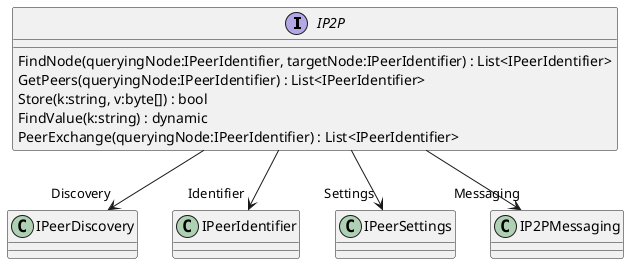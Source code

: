 @startuml
interface IP2P {
    FindNode(queryingNode:IPeerIdentifier, targetNode:IPeerIdentifier) : List<IPeerIdentifier>
    GetPeers(queryingNode:IPeerIdentifier) : List<IPeerIdentifier>
    Store(k:string, v:byte[]) : bool
    FindValue(k:string) : dynamic
    PeerExchange(queryingNode:IPeerIdentifier) : List<IPeerIdentifier>
}
IP2P --> "Discovery" IPeerDiscovery
IP2P --> "Identifier" IPeerIdentifier
IP2P --> "Settings" IPeerSettings
IP2P --> "Messaging" IP2PMessaging
@enduml
